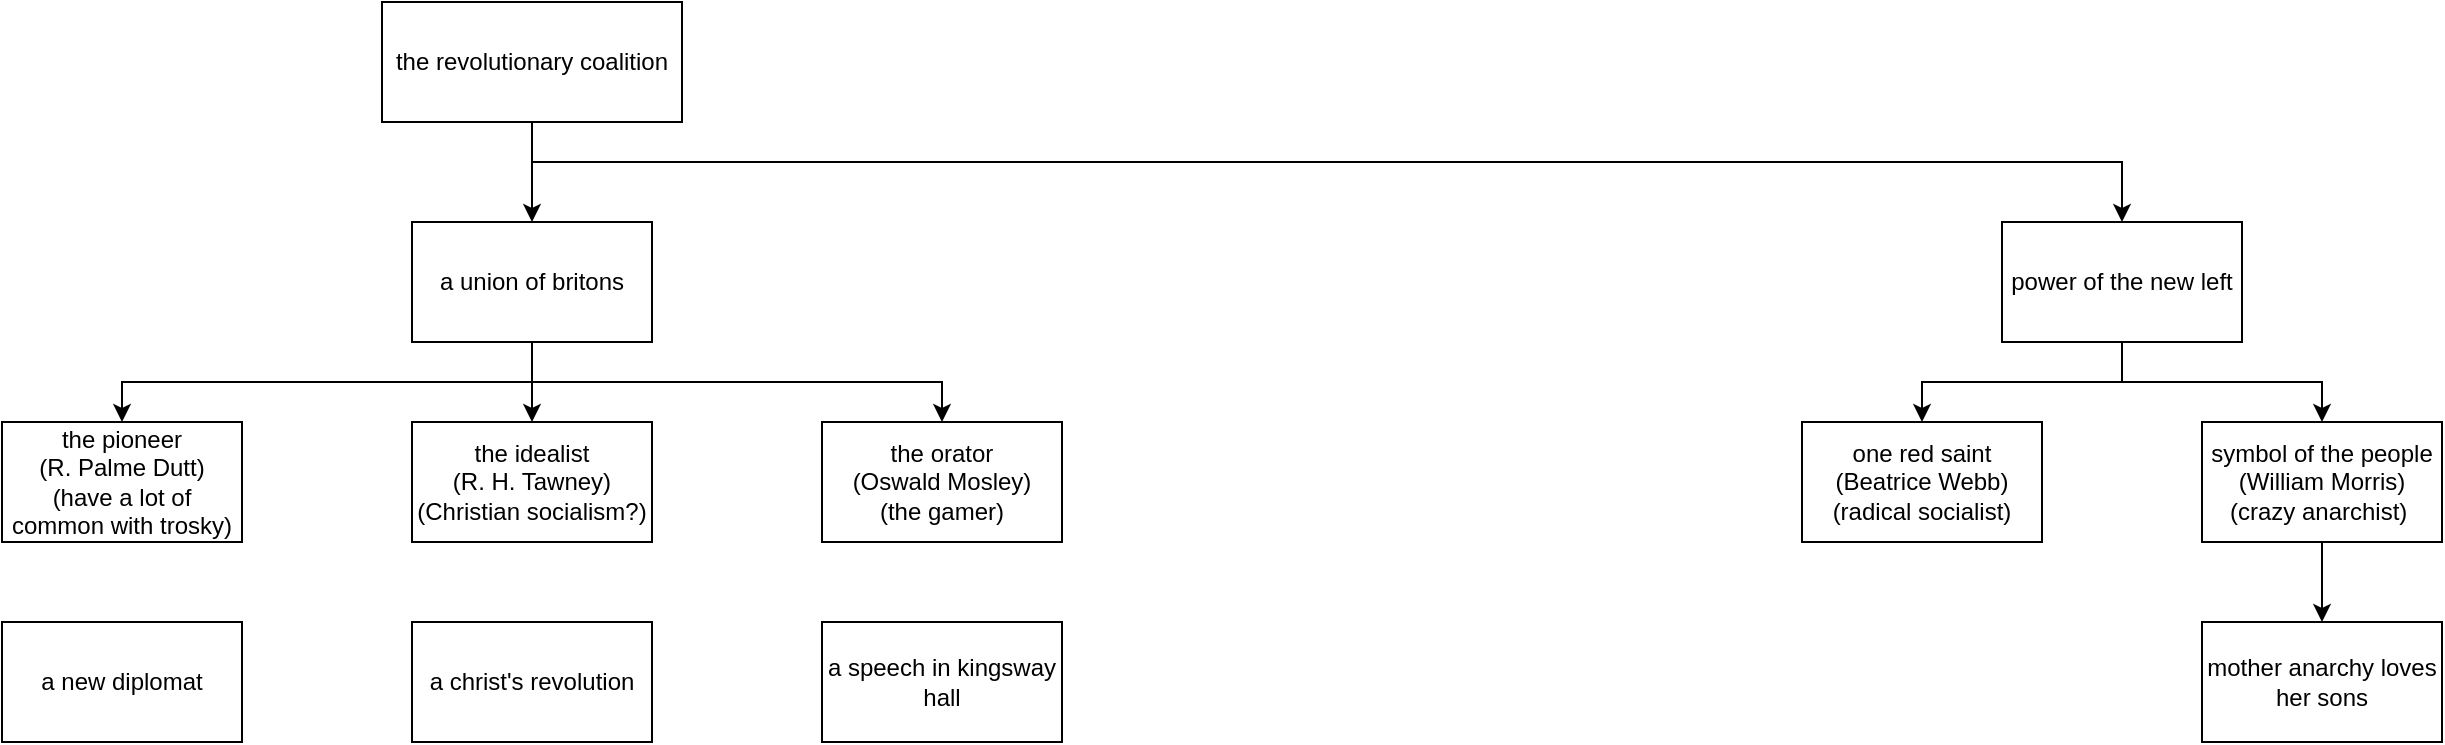 <mxfile version="15.9.1" type="github">
  <diagram id="s_kU3WCkZhVzU1Nega4p" name="Page-1">
    <mxGraphModel dx="1019" dy="519" grid="1" gridSize="10" guides="1" tooltips="1" connect="1" arrows="1" fold="1" page="1" pageScale="1" pageWidth="850" pageHeight="1100" math="0" shadow="0">
      <root>
        <mxCell id="0" />
        <mxCell id="1" parent="0" />
        <mxCell id="jGNUo7yDng5YK9LrngmY-10" style="edgeStyle=orthogonalEdgeStyle;rounded=0;orthogonalLoop=1;jettySize=auto;html=1;" edge="1" parent="1" source="jGNUo7yDng5YK9LrngmY-1" target="jGNUo7yDng5YK9LrngmY-2">
          <mxGeometry relative="1" as="geometry" />
        </mxCell>
        <mxCell id="jGNUo7yDng5YK9LrngmY-14" style="edgeStyle=orthogonalEdgeStyle;rounded=0;orthogonalLoop=1;jettySize=auto;html=1;entryX=0.5;entryY=0;entryDx=0;entryDy=0;" edge="1" parent="1" source="jGNUo7yDng5YK9LrngmY-1" target="jGNUo7yDng5YK9LrngmY-7">
          <mxGeometry relative="1" as="geometry">
            <Array as="points">
              <mxPoint x="425" y="90" />
              <mxPoint x="1220" y="90" />
            </Array>
          </mxGeometry>
        </mxCell>
        <mxCell id="jGNUo7yDng5YK9LrngmY-1" value="the&amp;nbsp;revolutionary&amp;nbsp;coalition" style="rounded=0;whiteSpace=wrap;html=1;" vertex="1" parent="1">
          <mxGeometry x="350" y="10" width="150" height="60" as="geometry" />
        </mxCell>
        <mxCell id="jGNUo7yDng5YK9LrngmY-16" style="edgeStyle=orthogonalEdgeStyle;rounded=0;orthogonalLoop=1;jettySize=auto;html=1;entryX=0.5;entryY=0;entryDx=0;entryDy=0;" edge="1" parent="1" source="jGNUo7yDng5YK9LrngmY-2" target="jGNUo7yDng5YK9LrngmY-5">
          <mxGeometry relative="1" as="geometry">
            <Array as="points">
              <mxPoint x="425" y="200" />
              <mxPoint x="630" y="200" />
            </Array>
          </mxGeometry>
        </mxCell>
        <mxCell id="jGNUo7yDng5YK9LrngmY-17" style="edgeStyle=orthogonalEdgeStyle;rounded=0;orthogonalLoop=1;jettySize=auto;html=1;entryX=0.5;entryY=0;entryDx=0;entryDy=0;" edge="1" parent="1" source="jGNUo7yDng5YK9LrngmY-2" target="jGNUo7yDng5YK9LrngmY-4">
          <mxGeometry relative="1" as="geometry" />
        </mxCell>
        <mxCell id="jGNUo7yDng5YK9LrngmY-18" style="edgeStyle=orthogonalEdgeStyle;rounded=0;orthogonalLoop=1;jettySize=auto;html=1;" edge="1" parent="1" source="jGNUo7yDng5YK9LrngmY-2" target="jGNUo7yDng5YK9LrngmY-6">
          <mxGeometry relative="1" as="geometry">
            <Array as="points">
              <mxPoint x="425" y="200" />
              <mxPoint x="220" y="200" />
            </Array>
          </mxGeometry>
        </mxCell>
        <mxCell id="jGNUo7yDng5YK9LrngmY-2" value="a union of britons" style="rounded=0;whiteSpace=wrap;html=1;" vertex="1" parent="1">
          <mxGeometry x="365" y="120" width="120" height="60" as="geometry" />
        </mxCell>
        <mxCell id="jGNUo7yDng5YK9LrngmY-4" value="the idealist&lt;br&gt;(R. H. Tawney)&lt;br&gt;(Christian socialism?)" style="rounded=0;whiteSpace=wrap;html=1;" vertex="1" parent="1">
          <mxGeometry x="365" y="220" width="120" height="60" as="geometry" />
        </mxCell>
        <mxCell id="jGNUo7yDng5YK9LrngmY-5" value="the orator&lt;br&gt;(Oswald Mosley)&lt;br&gt;(the gamer)" style="rounded=0;whiteSpace=wrap;html=1;" vertex="1" parent="1">
          <mxGeometry x="570" y="220" width="120" height="60" as="geometry" />
        </mxCell>
        <mxCell id="jGNUo7yDng5YK9LrngmY-6" value="the&amp;nbsp;pioneer&lt;br&gt;(R. Palme Dutt)&lt;br&gt;(have a lot of common with trosky)" style="rounded=0;whiteSpace=wrap;html=1;" vertex="1" parent="1">
          <mxGeometry x="160" y="220" width="120" height="60" as="geometry" />
        </mxCell>
        <mxCell id="jGNUo7yDng5YK9LrngmY-12" style="edgeStyle=orthogonalEdgeStyle;rounded=0;orthogonalLoop=1;jettySize=auto;html=1;entryX=0.5;entryY=0;entryDx=0;entryDy=0;" edge="1" parent="1" source="jGNUo7yDng5YK9LrngmY-7" target="jGNUo7yDng5YK9LrngmY-9">
          <mxGeometry relative="1" as="geometry" />
        </mxCell>
        <mxCell id="jGNUo7yDng5YK9LrngmY-13" style="edgeStyle=orthogonalEdgeStyle;rounded=0;orthogonalLoop=1;jettySize=auto;html=1;entryX=0.5;entryY=0;entryDx=0;entryDy=0;" edge="1" parent="1" source="jGNUo7yDng5YK9LrngmY-7" target="jGNUo7yDng5YK9LrngmY-8">
          <mxGeometry relative="1" as="geometry" />
        </mxCell>
        <mxCell id="jGNUo7yDng5YK9LrngmY-7" value="power of the new left" style="rounded=0;whiteSpace=wrap;html=1;" vertex="1" parent="1">
          <mxGeometry x="1160" y="120" width="120" height="60" as="geometry" />
        </mxCell>
        <mxCell id="jGNUo7yDng5YK9LrngmY-21" style="edgeStyle=orthogonalEdgeStyle;rounded=0;orthogonalLoop=1;jettySize=auto;html=1;" edge="1" parent="1" source="jGNUo7yDng5YK9LrngmY-8" target="jGNUo7yDng5YK9LrngmY-20">
          <mxGeometry relative="1" as="geometry" />
        </mxCell>
        <mxCell id="jGNUo7yDng5YK9LrngmY-8" value="&lt;span style=&quot;font-size: 12px&quot;&gt;symbol of the people&lt;br&gt;(William Morris)&lt;br&gt;(crazy anarchist)&amp;nbsp;&lt;/span&gt;" style="rounded=0;whiteSpace=wrap;html=1;" vertex="1" parent="1">
          <mxGeometry x="1260" y="220" width="120" height="60" as="geometry" />
        </mxCell>
        <mxCell id="jGNUo7yDng5YK9LrngmY-9" value="one red saint&lt;br&gt;&lt;span style=&quot;font-size: 12px&quot;&gt;(Beatrice Webb)&lt;br&gt;&lt;/span&gt;(radical socialist)" style="rounded=0;whiteSpace=wrap;html=1;" vertex="1" parent="1">
          <mxGeometry x="1060" y="220" width="120" height="60" as="geometry" />
        </mxCell>
        <mxCell id="jGNUo7yDng5YK9LrngmY-11" value="a speech in kingsway hall" style="rounded=0;whiteSpace=wrap;html=1;" vertex="1" parent="1">
          <mxGeometry x="570" y="320" width="120" height="60" as="geometry" />
        </mxCell>
        <mxCell id="jGNUo7yDng5YK9LrngmY-15" value="a new&amp;nbsp;diplomat" style="rounded=0;whiteSpace=wrap;html=1;" vertex="1" parent="1">
          <mxGeometry x="160" y="320" width="120" height="60" as="geometry" />
        </mxCell>
        <mxCell id="jGNUo7yDng5YK9LrngmY-19" value="a christ&#39;s revolution" style="rounded=0;whiteSpace=wrap;html=1;" vertex="1" parent="1">
          <mxGeometry x="365" y="320" width="120" height="60" as="geometry" />
        </mxCell>
        <mxCell id="jGNUo7yDng5YK9LrngmY-20" value="mother anarchy loves her sons" style="rounded=0;whiteSpace=wrap;html=1;" vertex="1" parent="1">
          <mxGeometry x="1260" y="320" width="120" height="60" as="geometry" />
        </mxCell>
      </root>
    </mxGraphModel>
  </diagram>
</mxfile>
